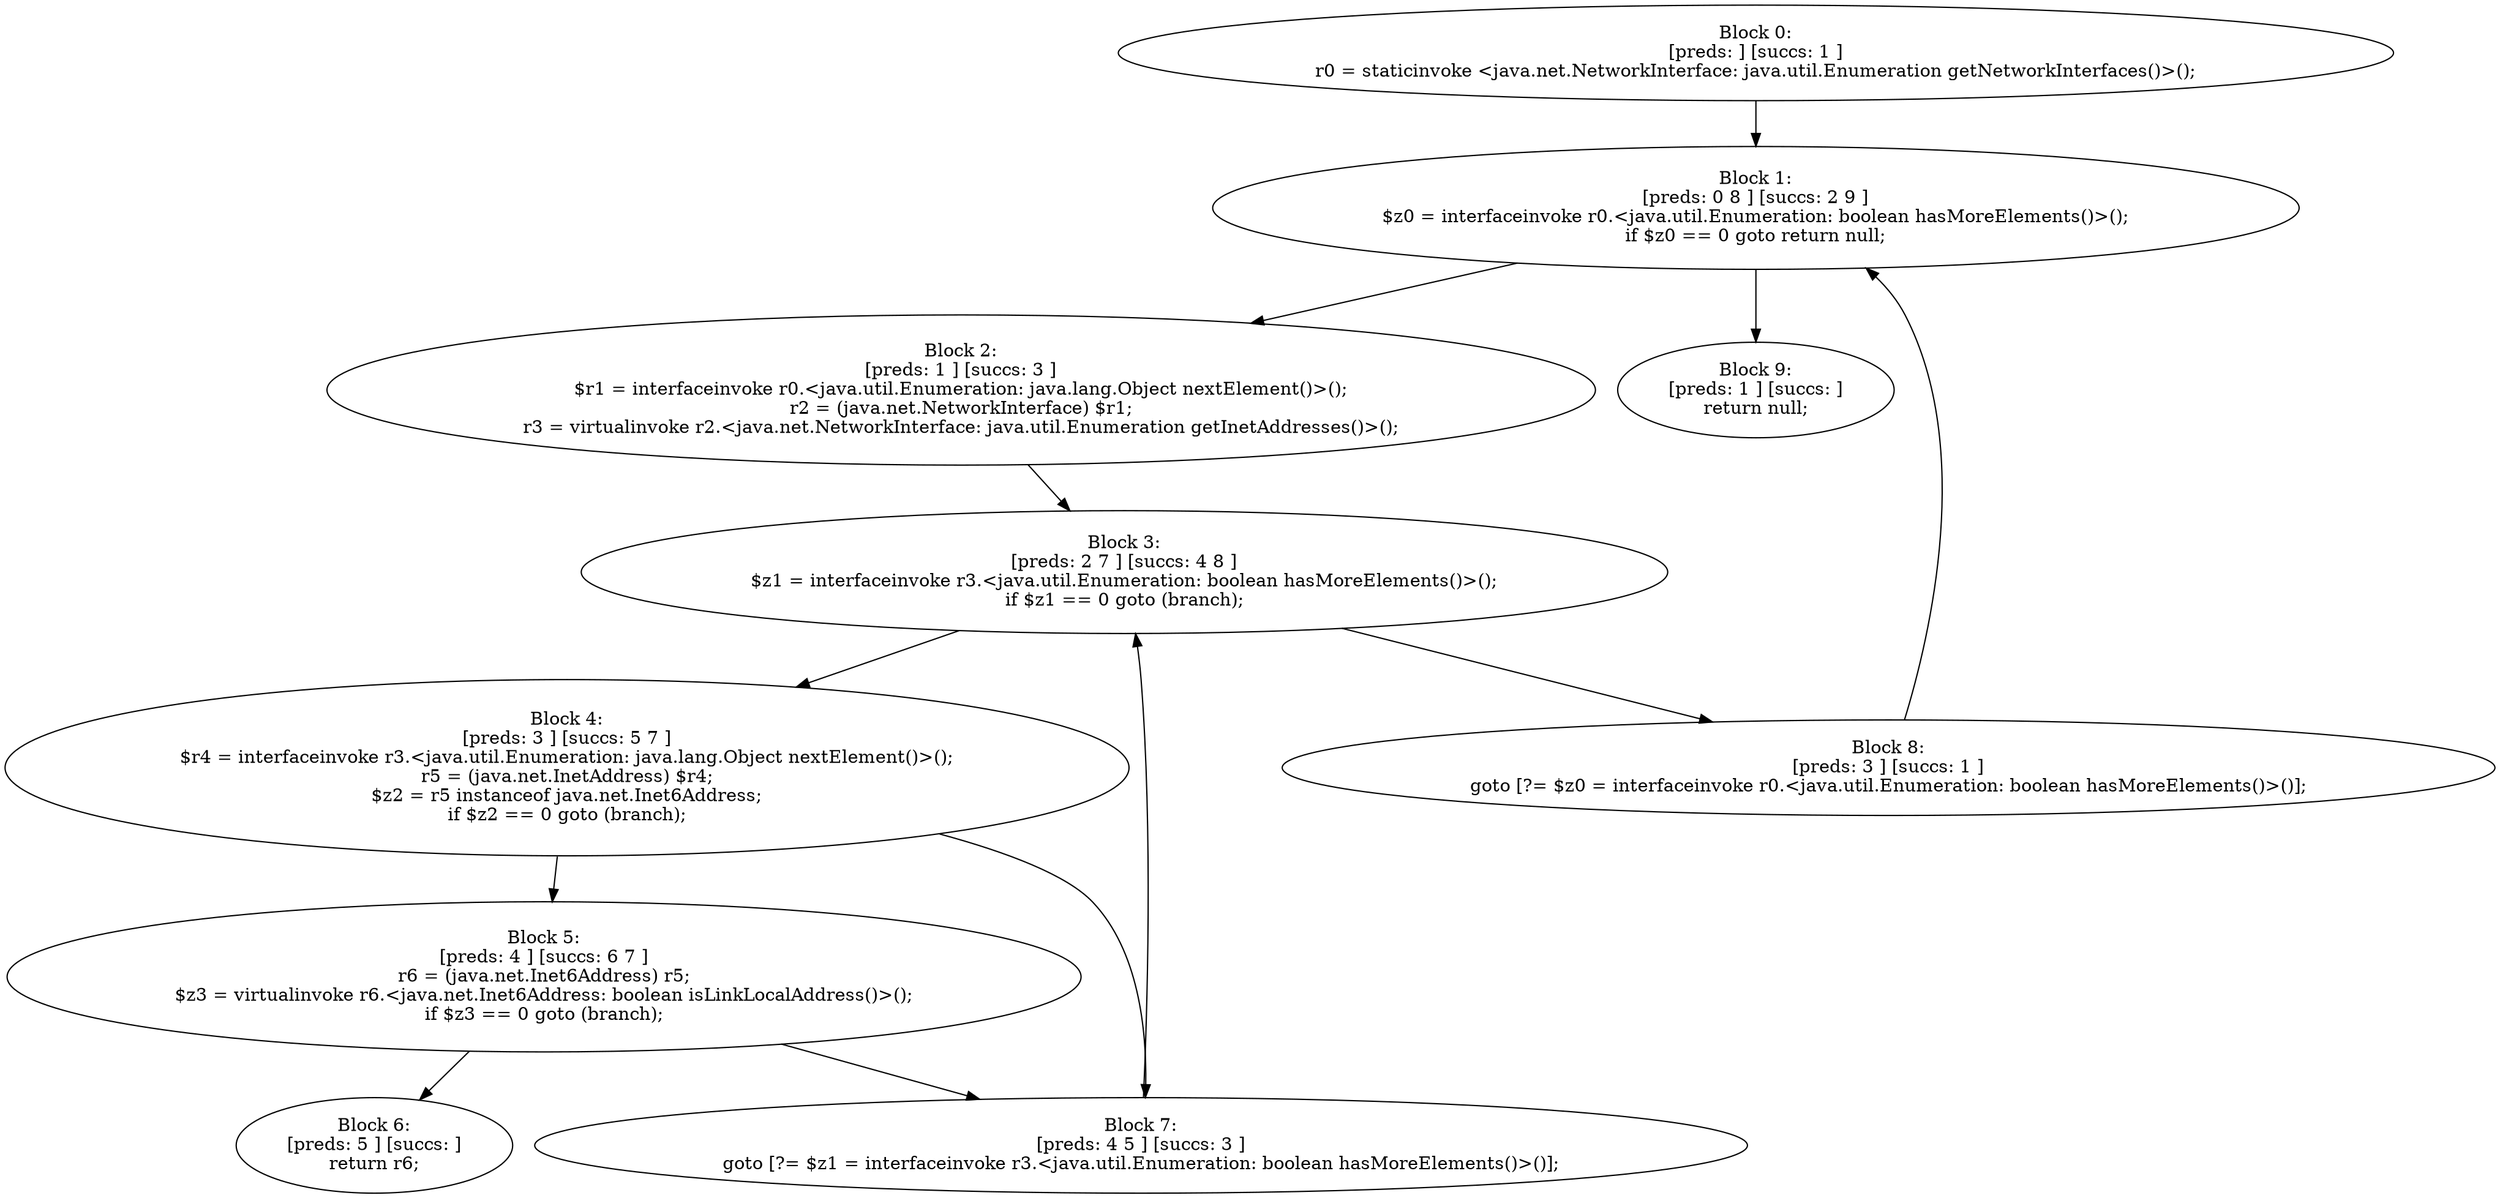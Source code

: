 digraph "unitGraph" {
    "Block 0:
[preds: ] [succs: 1 ]
r0 = staticinvoke <java.net.NetworkInterface: java.util.Enumeration getNetworkInterfaces()>();
"
    "Block 1:
[preds: 0 8 ] [succs: 2 9 ]
$z0 = interfaceinvoke r0.<java.util.Enumeration: boolean hasMoreElements()>();
if $z0 == 0 goto return null;
"
    "Block 2:
[preds: 1 ] [succs: 3 ]
$r1 = interfaceinvoke r0.<java.util.Enumeration: java.lang.Object nextElement()>();
r2 = (java.net.NetworkInterface) $r1;
r3 = virtualinvoke r2.<java.net.NetworkInterface: java.util.Enumeration getInetAddresses()>();
"
    "Block 3:
[preds: 2 7 ] [succs: 4 8 ]
$z1 = interfaceinvoke r3.<java.util.Enumeration: boolean hasMoreElements()>();
if $z1 == 0 goto (branch);
"
    "Block 4:
[preds: 3 ] [succs: 5 7 ]
$r4 = interfaceinvoke r3.<java.util.Enumeration: java.lang.Object nextElement()>();
r5 = (java.net.InetAddress) $r4;
$z2 = r5 instanceof java.net.Inet6Address;
if $z2 == 0 goto (branch);
"
    "Block 5:
[preds: 4 ] [succs: 6 7 ]
r6 = (java.net.Inet6Address) r5;
$z3 = virtualinvoke r6.<java.net.Inet6Address: boolean isLinkLocalAddress()>();
if $z3 == 0 goto (branch);
"
    "Block 6:
[preds: 5 ] [succs: ]
return r6;
"
    "Block 7:
[preds: 4 5 ] [succs: 3 ]
goto [?= $z1 = interfaceinvoke r3.<java.util.Enumeration: boolean hasMoreElements()>()];
"
    "Block 8:
[preds: 3 ] [succs: 1 ]
goto [?= $z0 = interfaceinvoke r0.<java.util.Enumeration: boolean hasMoreElements()>()];
"
    "Block 9:
[preds: 1 ] [succs: ]
return null;
"
    "Block 0:
[preds: ] [succs: 1 ]
r0 = staticinvoke <java.net.NetworkInterface: java.util.Enumeration getNetworkInterfaces()>();
"->"Block 1:
[preds: 0 8 ] [succs: 2 9 ]
$z0 = interfaceinvoke r0.<java.util.Enumeration: boolean hasMoreElements()>();
if $z0 == 0 goto return null;
";
    "Block 1:
[preds: 0 8 ] [succs: 2 9 ]
$z0 = interfaceinvoke r0.<java.util.Enumeration: boolean hasMoreElements()>();
if $z0 == 0 goto return null;
"->"Block 2:
[preds: 1 ] [succs: 3 ]
$r1 = interfaceinvoke r0.<java.util.Enumeration: java.lang.Object nextElement()>();
r2 = (java.net.NetworkInterface) $r1;
r3 = virtualinvoke r2.<java.net.NetworkInterface: java.util.Enumeration getInetAddresses()>();
";
    "Block 1:
[preds: 0 8 ] [succs: 2 9 ]
$z0 = interfaceinvoke r0.<java.util.Enumeration: boolean hasMoreElements()>();
if $z0 == 0 goto return null;
"->"Block 9:
[preds: 1 ] [succs: ]
return null;
";
    "Block 2:
[preds: 1 ] [succs: 3 ]
$r1 = interfaceinvoke r0.<java.util.Enumeration: java.lang.Object nextElement()>();
r2 = (java.net.NetworkInterface) $r1;
r3 = virtualinvoke r2.<java.net.NetworkInterface: java.util.Enumeration getInetAddresses()>();
"->"Block 3:
[preds: 2 7 ] [succs: 4 8 ]
$z1 = interfaceinvoke r3.<java.util.Enumeration: boolean hasMoreElements()>();
if $z1 == 0 goto (branch);
";
    "Block 3:
[preds: 2 7 ] [succs: 4 8 ]
$z1 = interfaceinvoke r3.<java.util.Enumeration: boolean hasMoreElements()>();
if $z1 == 0 goto (branch);
"->"Block 4:
[preds: 3 ] [succs: 5 7 ]
$r4 = interfaceinvoke r3.<java.util.Enumeration: java.lang.Object nextElement()>();
r5 = (java.net.InetAddress) $r4;
$z2 = r5 instanceof java.net.Inet6Address;
if $z2 == 0 goto (branch);
";
    "Block 3:
[preds: 2 7 ] [succs: 4 8 ]
$z1 = interfaceinvoke r3.<java.util.Enumeration: boolean hasMoreElements()>();
if $z1 == 0 goto (branch);
"->"Block 8:
[preds: 3 ] [succs: 1 ]
goto [?= $z0 = interfaceinvoke r0.<java.util.Enumeration: boolean hasMoreElements()>()];
";
    "Block 4:
[preds: 3 ] [succs: 5 7 ]
$r4 = interfaceinvoke r3.<java.util.Enumeration: java.lang.Object nextElement()>();
r5 = (java.net.InetAddress) $r4;
$z2 = r5 instanceof java.net.Inet6Address;
if $z2 == 0 goto (branch);
"->"Block 5:
[preds: 4 ] [succs: 6 7 ]
r6 = (java.net.Inet6Address) r5;
$z3 = virtualinvoke r6.<java.net.Inet6Address: boolean isLinkLocalAddress()>();
if $z3 == 0 goto (branch);
";
    "Block 4:
[preds: 3 ] [succs: 5 7 ]
$r4 = interfaceinvoke r3.<java.util.Enumeration: java.lang.Object nextElement()>();
r5 = (java.net.InetAddress) $r4;
$z2 = r5 instanceof java.net.Inet6Address;
if $z2 == 0 goto (branch);
"->"Block 7:
[preds: 4 5 ] [succs: 3 ]
goto [?= $z1 = interfaceinvoke r3.<java.util.Enumeration: boolean hasMoreElements()>()];
";
    "Block 5:
[preds: 4 ] [succs: 6 7 ]
r6 = (java.net.Inet6Address) r5;
$z3 = virtualinvoke r6.<java.net.Inet6Address: boolean isLinkLocalAddress()>();
if $z3 == 0 goto (branch);
"->"Block 6:
[preds: 5 ] [succs: ]
return r6;
";
    "Block 5:
[preds: 4 ] [succs: 6 7 ]
r6 = (java.net.Inet6Address) r5;
$z3 = virtualinvoke r6.<java.net.Inet6Address: boolean isLinkLocalAddress()>();
if $z3 == 0 goto (branch);
"->"Block 7:
[preds: 4 5 ] [succs: 3 ]
goto [?= $z1 = interfaceinvoke r3.<java.util.Enumeration: boolean hasMoreElements()>()];
";
    "Block 7:
[preds: 4 5 ] [succs: 3 ]
goto [?= $z1 = interfaceinvoke r3.<java.util.Enumeration: boolean hasMoreElements()>()];
"->"Block 3:
[preds: 2 7 ] [succs: 4 8 ]
$z1 = interfaceinvoke r3.<java.util.Enumeration: boolean hasMoreElements()>();
if $z1 == 0 goto (branch);
";
    "Block 8:
[preds: 3 ] [succs: 1 ]
goto [?= $z0 = interfaceinvoke r0.<java.util.Enumeration: boolean hasMoreElements()>()];
"->"Block 1:
[preds: 0 8 ] [succs: 2 9 ]
$z0 = interfaceinvoke r0.<java.util.Enumeration: boolean hasMoreElements()>();
if $z0 == 0 goto return null;
";
}

